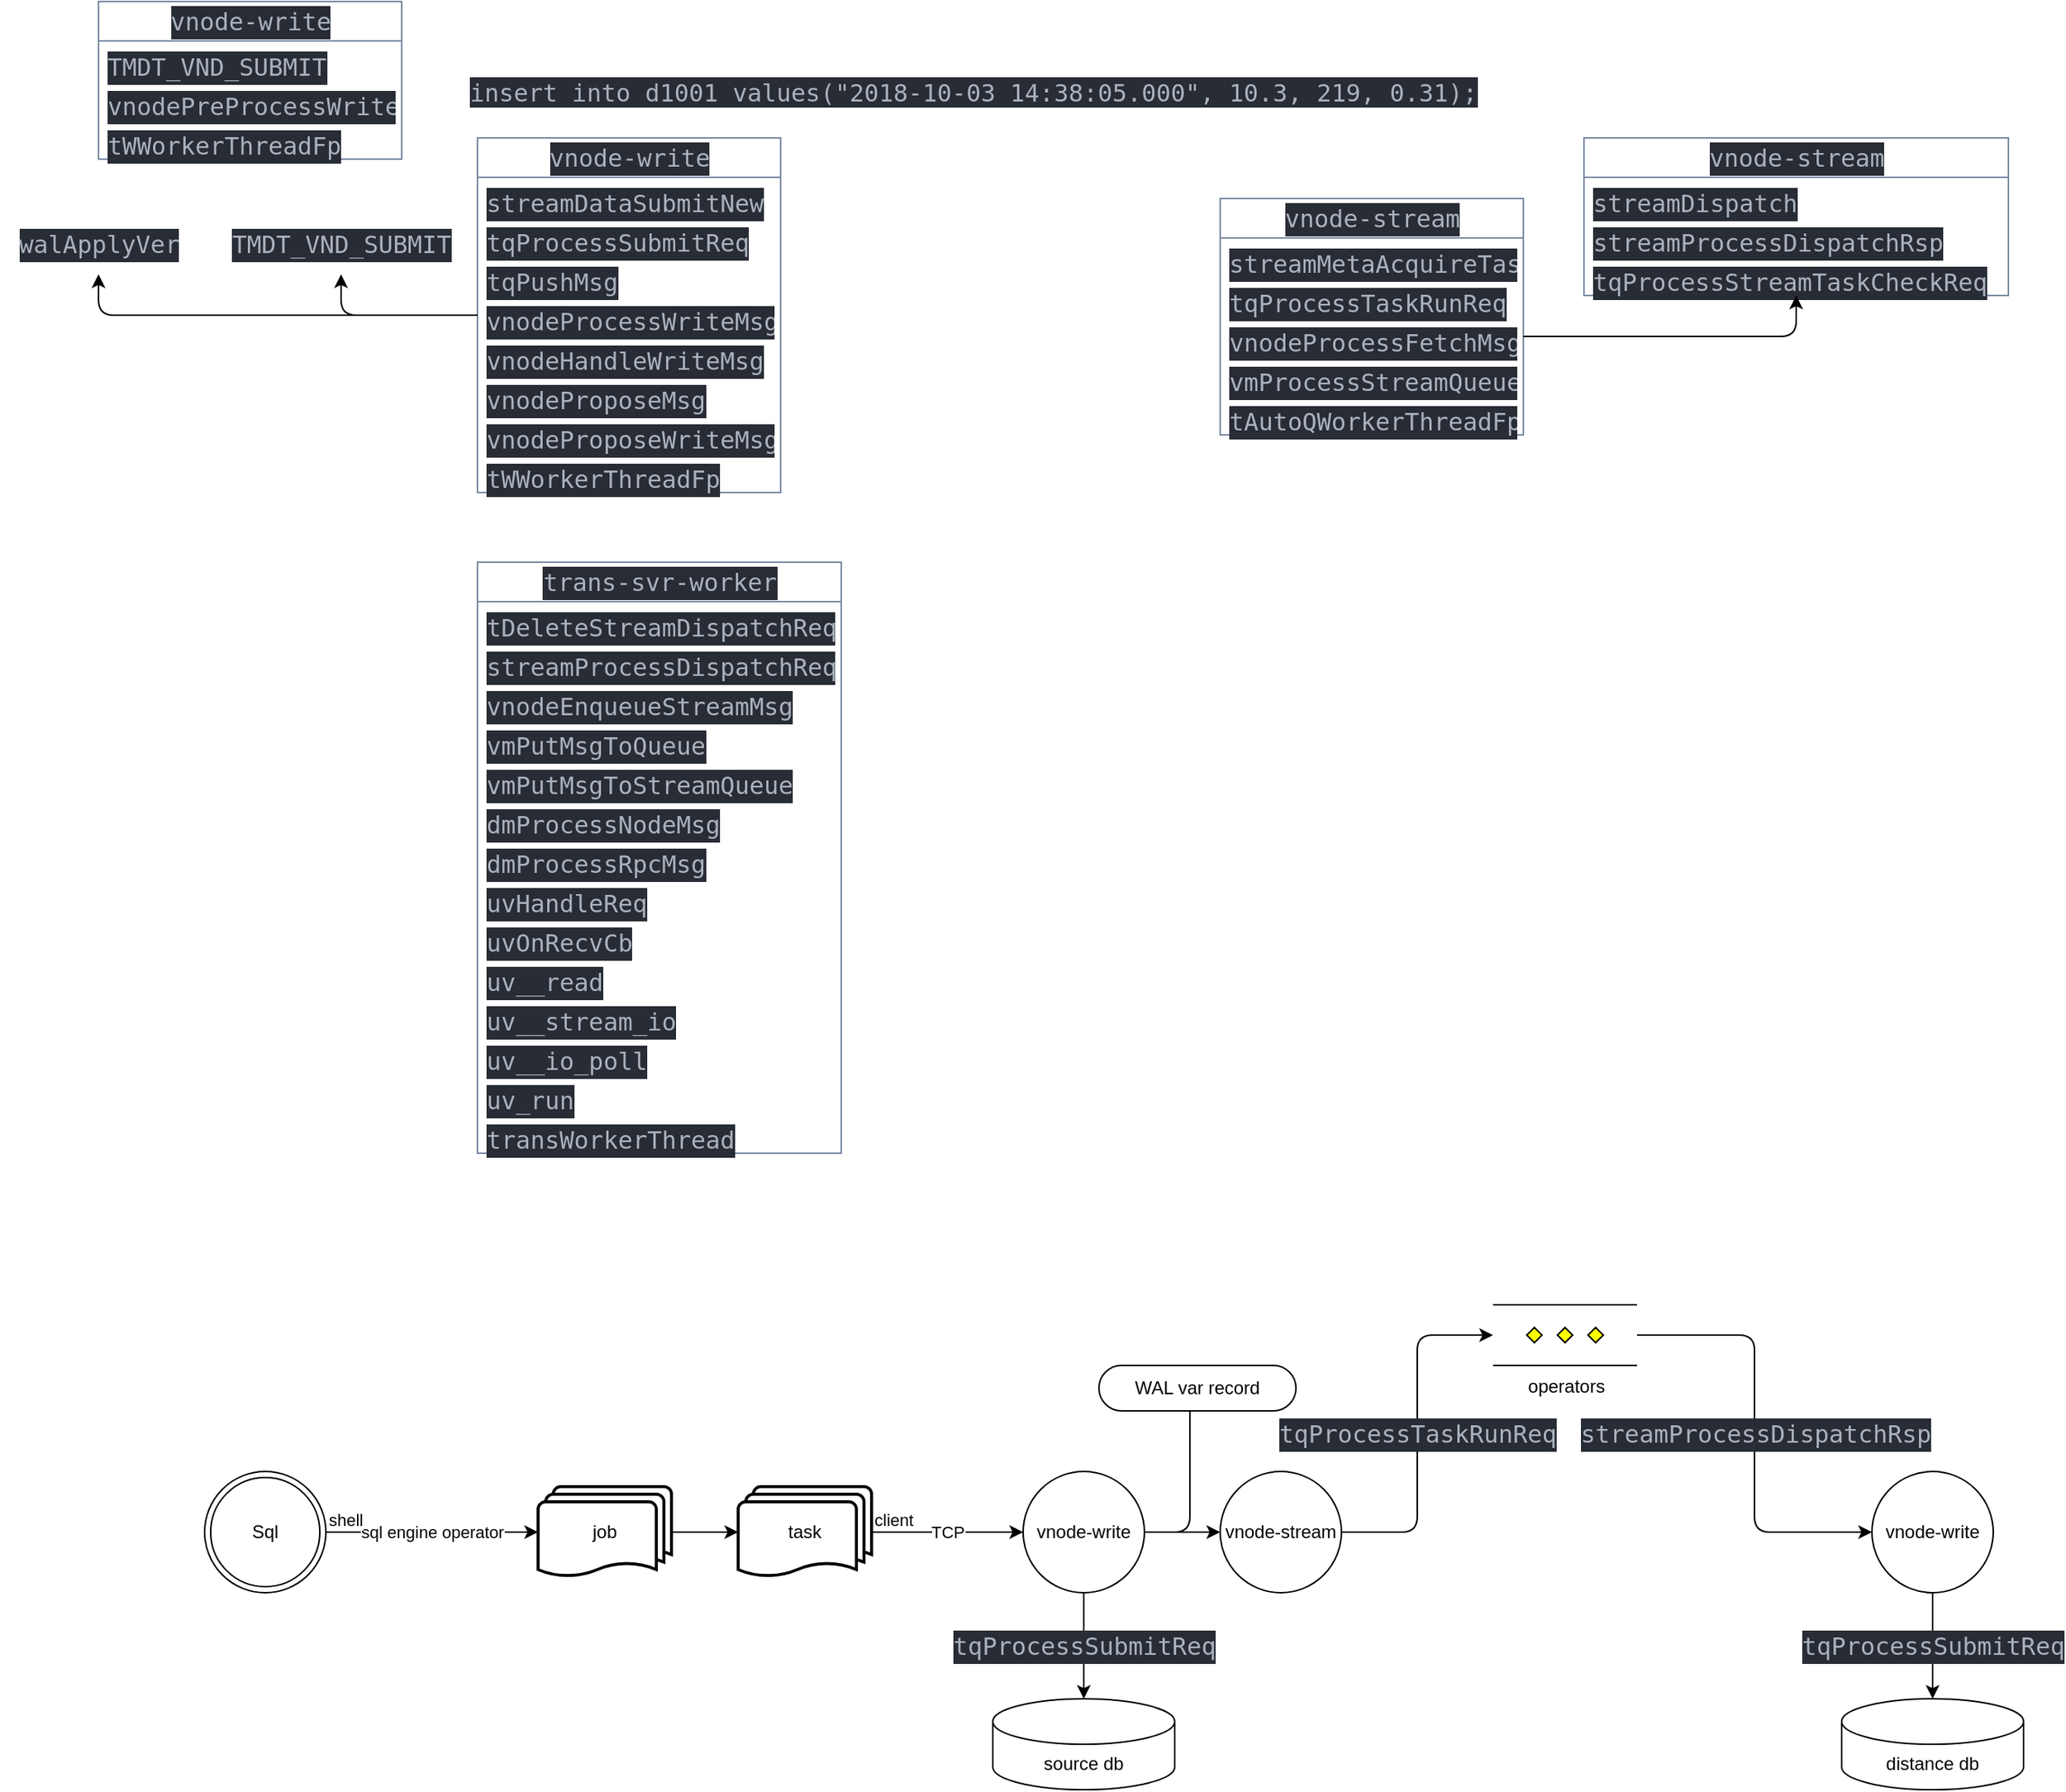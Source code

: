 <mxfile version="21.1.4" type="github">
  <diagram name="第 1 页" id="DJTOShyC5tKYYjU_OgCt">
    <mxGraphModel dx="2280" dy="1864" grid="1" gridSize="10" guides="1" tooltips="1" connect="1" arrows="1" fold="1" page="1" pageScale="1" pageWidth="850" pageHeight="1100" math="0" shadow="0">
      <root>
        <mxCell id="0" />
        <mxCell id="1" parent="0" />
        <mxCell id="g12HYFJQrSHE3dnyBBaz-1" value="&lt;div style=&quot;color: rgb(171, 178, 191); background-color: rgb(40, 44, 52); font-family: &amp;quot;Cascadia Code&amp;quot;, &amp;quot;Cascadia Code&amp;quot;, monospace, &amp;quot;Droid Sans Mono&amp;quot;, &amp;quot;monospace&amp;quot;, monospace; font-weight: normal; font-size: 16px; line-height: 22px;&quot;&gt;&lt;div&gt;insert into d1001 values(&quot;2018-10-03 14:38:05.000&quot;, 10.3, 219, 0.31);&lt;/div&gt;&lt;/div&gt;" style="text;html=1;strokeColor=none;fillColor=none;spacing=5;spacingTop=-20;whiteSpace=wrap;overflow=hidden;rounded=0;" parent="1" vertex="1">
          <mxGeometry x="30" y="50" width="735" height="10" as="geometry" />
        </mxCell>
        <mxCell id="g12HYFJQrSHE3dnyBBaz-2" value="&lt;div style=&quot;color: rgb(171, 178, 191); background-color: rgb(40, 44, 52); font-family: &amp;quot;Cascadia Code&amp;quot;, &amp;quot;Cascadia Code&amp;quot;, monospace, &amp;quot;Droid Sans Mono&amp;quot;, &amp;quot;monospace&amp;quot;, monospace; font-weight: normal; font-size: 16px; line-height: 22px;&quot;&gt;&lt;div&gt;vnode-write&lt;/div&gt;&lt;/div&gt;" style="swimlane;fontStyle=0;childLayout=stackLayout;horizontal=1;startSize=26;fillColor=none;horizontalStack=0;resizeParent=1;resizeParentMax=0;resizeLast=0;collapsible=1;marginBottom=0;html=1;movable=1;resizable=1;rotatable=1;deletable=1;editable=1;locked=0;connectable=1;labelBackgroundColor=none;strokeColor=#788AA3;fontColor=#46495D;" parent="1" vertex="1">
          <mxGeometry x="40" y="80" width="200" height="234" as="geometry">
            <mxRectangle x="50" y="70" width="60" height="30" as="alternateBounds" />
          </mxGeometry>
        </mxCell>
        <mxCell id="g12HYFJQrSHE3dnyBBaz-3" value="&lt;div style=&quot;color: rgb(171, 178, 191); background-color: rgb(40, 44, 52); font-family: &amp;quot;Cascadia Code&amp;quot;, &amp;quot;Cascadia Code&amp;quot;, monospace, &amp;quot;Droid Sans Mono&amp;quot;, &amp;quot;monospace&amp;quot;, monospace; font-weight: normal; font-size: 16px; line-height: 22px;&quot;&gt;&lt;div&gt;streamDataSubmitNew&lt;/div&gt;&lt;/div&gt;" style="text;strokeColor=none;fillColor=none;align=left;verticalAlign=top;spacingLeft=4;spacingRight=4;overflow=hidden;rotatable=0;points=[[0,0.5],[1,0.5]];portConstraint=eastwest;whiteSpace=wrap;html=1;labelBackgroundColor=none;fontColor=#46495D;" parent="g12HYFJQrSHE3dnyBBaz-2" vertex="1">
          <mxGeometry y="26" width="200" height="26" as="geometry" />
        </mxCell>
        <mxCell id="g12HYFJQrSHE3dnyBBaz-4" value="&lt;div style=&quot;color: rgb(171, 178, 191); background-color: rgb(40, 44, 52); font-family: &amp;quot;Cascadia Code&amp;quot;, &amp;quot;Cascadia Code&amp;quot;, monospace, &amp;quot;Droid Sans Mono&amp;quot;, &amp;quot;monospace&amp;quot;, monospace; font-weight: normal; font-size: 16px; line-height: 22px;&quot;&gt;&lt;div&gt;tqProcessSubmitReq&lt;/div&gt;&lt;/div&gt;" style="text;strokeColor=none;fillColor=none;align=left;verticalAlign=top;spacingLeft=4;spacingRight=4;overflow=hidden;rotatable=0;points=[[0,0.5],[1,0.5]];portConstraint=eastwest;whiteSpace=wrap;html=1;labelBackgroundColor=none;fontColor=#46495D;" parent="g12HYFJQrSHE3dnyBBaz-2" vertex="1">
          <mxGeometry y="52" width="200" height="26" as="geometry" />
        </mxCell>
        <mxCell id="g12HYFJQrSHE3dnyBBaz-5" value="&lt;div style=&quot;color: rgb(171, 178, 191); background-color: rgb(40, 44, 52); font-family: &amp;quot;Cascadia Code&amp;quot;, &amp;quot;Cascadia Code&amp;quot;, monospace, &amp;quot;Droid Sans Mono&amp;quot;, &amp;quot;monospace&amp;quot;, monospace; font-weight: normal; font-size: 16px; line-height: 22px;&quot;&gt;&lt;div&gt;tqPushMsg&lt;/div&gt;&lt;/div&gt;" style="text;strokeColor=none;fillColor=none;align=left;verticalAlign=top;spacingLeft=4;spacingRight=4;overflow=hidden;rotatable=0;points=[[0,0.5],[1,0.5]];portConstraint=eastwest;whiteSpace=wrap;html=1;labelBackgroundColor=none;fontColor=#46495D;" parent="g12HYFJQrSHE3dnyBBaz-2" vertex="1">
          <mxGeometry y="78" width="200" height="26" as="geometry" />
        </mxCell>
        <mxCell id="g12HYFJQrSHE3dnyBBaz-6" value="&lt;div style=&quot;color: rgb(171, 178, 191); background-color: rgb(40, 44, 52); font-family: &amp;quot;Cascadia Code&amp;quot;, &amp;quot;Cascadia Code&amp;quot;, monospace, &amp;quot;Droid Sans Mono&amp;quot;, &amp;quot;monospace&amp;quot;, monospace; font-weight: normal; font-size: 16px; line-height: 22px;&quot;&gt;&lt;div&gt;vnodeProcessWriteMsg&lt;/div&gt;&lt;/div&gt;" style="text;strokeColor=none;fillColor=none;align=left;verticalAlign=top;spacingLeft=4;spacingRight=4;overflow=hidden;rotatable=0;points=[[0,0.5],[1,0.5]];portConstraint=eastwest;whiteSpace=wrap;html=1;labelBackgroundColor=none;fontColor=#46495D;" parent="g12HYFJQrSHE3dnyBBaz-2" vertex="1">
          <mxGeometry y="104" width="200" height="26" as="geometry" />
        </mxCell>
        <mxCell id="g12HYFJQrSHE3dnyBBaz-7" value="&lt;div style=&quot;color: rgb(171, 178, 191); background-color: rgb(40, 44, 52); font-family: &amp;quot;Cascadia Code&amp;quot;, &amp;quot;Cascadia Code&amp;quot;, monospace, &amp;quot;Droid Sans Mono&amp;quot;, &amp;quot;monospace&amp;quot;, monospace; font-weight: normal; font-size: 16px; line-height: 22px;&quot;&gt;&lt;div&gt;vnodeHandleWriteMsg&lt;/div&gt;&lt;/div&gt;" style="text;strokeColor=none;fillColor=none;align=left;verticalAlign=top;spacingLeft=4;spacingRight=4;overflow=hidden;rotatable=0;points=[[0,0.5],[1,0.5]];portConstraint=eastwest;whiteSpace=wrap;html=1;labelBackgroundColor=none;fontColor=#46495D;" parent="g12HYFJQrSHE3dnyBBaz-2" vertex="1">
          <mxGeometry y="130" width="200" height="26" as="geometry" />
        </mxCell>
        <mxCell id="g12HYFJQrSHE3dnyBBaz-8" value="&lt;div style=&quot;color: rgb(171, 178, 191); background-color: rgb(40, 44, 52); font-family: &amp;quot;Cascadia Code&amp;quot;, &amp;quot;Cascadia Code&amp;quot;, monospace, &amp;quot;Droid Sans Mono&amp;quot;, &amp;quot;monospace&amp;quot;, monospace; font-weight: normal; font-size: 16px; line-height: 22px;&quot;&gt;&lt;div&gt;vnodeProposeMsg&lt;/div&gt;&lt;/div&gt;" style="text;strokeColor=none;fillColor=none;align=left;verticalAlign=top;spacingLeft=4;spacingRight=4;overflow=hidden;rotatable=0;points=[[0,0.5],[1,0.5]];portConstraint=eastwest;whiteSpace=wrap;html=1;labelBackgroundColor=none;fontColor=#46495D;" parent="g12HYFJQrSHE3dnyBBaz-2" vertex="1">
          <mxGeometry y="156" width="200" height="26" as="geometry" />
        </mxCell>
        <mxCell id="g12HYFJQrSHE3dnyBBaz-9" value="&lt;div style=&quot;color: rgb(171, 178, 191); background-color: rgb(40, 44, 52); font-family: &amp;quot;Cascadia Code&amp;quot;, &amp;quot;Cascadia Code&amp;quot;, monospace, &amp;quot;Droid Sans Mono&amp;quot;, &amp;quot;monospace&amp;quot;, monospace; font-weight: normal; font-size: 16px; line-height: 22px;&quot;&gt;&lt;div&gt;vnodeProposeWriteMsg&lt;/div&gt;&lt;/div&gt;" style="text;strokeColor=none;fillColor=none;align=left;verticalAlign=top;spacingLeft=4;spacingRight=4;overflow=hidden;rotatable=0;points=[[0,0.5],[1,0.5]];portConstraint=eastwest;whiteSpace=wrap;html=1;labelBackgroundColor=none;fontColor=#46495D;" parent="g12HYFJQrSHE3dnyBBaz-2" vertex="1">
          <mxGeometry y="182" width="200" height="26" as="geometry" />
        </mxCell>
        <mxCell id="g12HYFJQrSHE3dnyBBaz-10" value="&lt;div style=&quot;color: rgb(171, 178, 191); background-color: rgb(40, 44, 52); font-family: &amp;quot;Cascadia Code&amp;quot;, &amp;quot;Cascadia Code&amp;quot;, monospace, &amp;quot;Droid Sans Mono&amp;quot;, &amp;quot;monospace&amp;quot;, monospace; font-weight: normal; font-size: 16px; line-height: 22px;&quot;&gt;&lt;div&gt;tWWorkerThreadFp&lt;/div&gt;&lt;/div&gt;" style="text;strokeColor=none;fillColor=none;align=left;verticalAlign=top;spacingLeft=4;spacingRight=4;overflow=hidden;rotatable=0;points=[[0,0.5],[1,0.5]];portConstraint=eastwest;whiteSpace=wrap;html=1;labelBackgroundColor=none;fontColor=#46495D;" parent="g12HYFJQrSHE3dnyBBaz-2" vertex="1">
          <mxGeometry y="208" width="200" height="26" as="geometry" />
        </mxCell>
        <mxCell id="g12HYFJQrSHE3dnyBBaz-11" value="&lt;div style=&quot;color: rgb(171, 178, 191); background-color: rgb(40, 44, 52); font-family: &amp;quot;Cascadia Code&amp;quot;, &amp;quot;Cascadia Code&amp;quot;, monospace, &amp;quot;Droid Sans Mono&amp;quot;, &amp;quot;monospace&amp;quot;, monospace; font-weight: normal; font-size: 16px; line-height: 22px;&quot;&gt;&lt;div&gt;vnode-stream&lt;/div&gt;&lt;/div&gt;" style="swimlane;fontStyle=0;childLayout=stackLayout;horizontal=1;startSize=26;fillColor=none;horizontalStack=0;resizeParent=1;resizeParentMax=0;resizeLast=0;collapsible=1;marginBottom=0;html=1;movable=1;resizable=1;rotatable=1;deletable=1;editable=1;locked=0;connectable=1;labelBackgroundColor=none;strokeColor=#788AA3;fontColor=#46495D;" parent="1" vertex="1">
          <mxGeometry x="530" y="120" width="200" height="156" as="geometry">
            <mxRectangle x="50" y="70" width="60" height="30" as="alternateBounds" />
          </mxGeometry>
        </mxCell>
        <mxCell id="g12HYFJQrSHE3dnyBBaz-12" value="&lt;div style=&quot;color: rgb(171, 178, 191); background-color: rgb(40, 44, 52); font-family: &amp;quot;Cascadia Code&amp;quot;, &amp;quot;Cascadia Code&amp;quot;, monospace, &amp;quot;Droid Sans Mono&amp;quot;, &amp;quot;monospace&amp;quot;, monospace; font-weight: normal; font-size: 16px; line-height: 22px;&quot;&gt;&lt;div&gt;streamMetaAcquireTask&lt;/div&gt;&lt;/div&gt;" style="text;strokeColor=none;fillColor=none;align=left;verticalAlign=top;spacingLeft=4;spacingRight=4;overflow=hidden;rotatable=0;points=[[0,0.5],[1,0.5]];portConstraint=eastwest;whiteSpace=wrap;html=1;labelBackgroundColor=none;fontColor=#46495D;" parent="g12HYFJQrSHE3dnyBBaz-11" vertex="1">
          <mxGeometry y="26" width="200" height="26" as="geometry" />
        </mxCell>
        <mxCell id="g12HYFJQrSHE3dnyBBaz-13" value="&lt;div style=&quot;color: rgb(171, 178, 191); background-color: rgb(40, 44, 52); font-family: &amp;quot;Cascadia Code&amp;quot;, &amp;quot;Cascadia Code&amp;quot;, monospace, &amp;quot;Droid Sans Mono&amp;quot;, &amp;quot;monospace&amp;quot;, monospace; font-weight: normal; font-size: 16px; line-height: 22px;&quot;&gt;&lt;div&gt;tqProcessTaskRunReq&lt;/div&gt;&lt;/div&gt;" style="text;strokeColor=none;fillColor=none;align=left;verticalAlign=top;spacingLeft=4;spacingRight=4;overflow=hidden;rotatable=0;points=[[0,0.5],[1,0.5]];portConstraint=eastwest;whiteSpace=wrap;html=1;labelBackgroundColor=none;fontColor=#46495D;" parent="g12HYFJQrSHE3dnyBBaz-11" vertex="1">
          <mxGeometry y="52" width="200" height="26" as="geometry" />
        </mxCell>
        <mxCell id="g12HYFJQrSHE3dnyBBaz-14" value="&lt;div style=&quot;color: rgb(171, 178, 191); background-color: rgb(40, 44, 52); font-family: &amp;quot;Cascadia Code&amp;quot;, &amp;quot;Cascadia Code&amp;quot;, monospace, &amp;quot;Droid Sans Mono&amp;quot;, &amp;quot;monospace&amp;quot;, monospace; font-weight: normal; font-size: 16px; line-height: 22px;&quot;&gt;&lt;div&gt;vnodeProcessFetchMsg&lt;/div&gt;&lt;/div&gt;" style="text;strokeColor=none;fillColor=none;align=left;verticalAlign=top;spacingLeft=4;spacingRight=4;overflow=hidden;rotatable=0;points=[[0,0.5],[1,0.5]];portConstraint=eastwest;whiteSpace=wrap;html=1;labelBackgroundColor=none;fontColor=#46495D;" parent="g12HYFJQrSHE3dnyBBaz-11" vertex="1">
          <mxGeometry y="78" width="200" height="26" as="geometry" />
        </mxCell>
        <mxCell id="g12HYFJQrSHE3dnyBBaz-15" value="&lt;div style=&quot;color: rgb(171, 178, 191); background-color: rgb(40, 44, 52); font-family: &amp;quot;Cascadia Code&amp;quot;, &amp;quot;Cascadia Code&amp;quot;, monospace, &amp;quot;Droid Sans Mono&amp;quot;, &amp;quot;monospace&amp;quot;, monospace; font-weight: normal; font-size: 16px; line-height: 22px;&quot;&gt;&lt;div&gt;vmProcessStreamQueue&lt;/div&gt;&lt;/div&gt;" style="text;strokeColor=none;fillColor=none;align=left;verticalAlign=top;spacingLeft=4;spacingRight=4;overflow=hidden;rotatable=0;points=[[0,0.5],[1,0.5]];portConstraint=eastwest;whiteSpace=wrap;html=1;labelBackgroundColor=none;fontColor=#46495D;" parent="g12HYFJQrSHE3dnyBBaz-11" vertex="1">
          <mxGeometry y="104" width="200" height="26" as="geometry" />
        </mxCell>
        <mxCell id="g12HYFJQrSHE3dnyBBaz-16" value="&lt;div style=&quot;color: rgb(171, 178, 191); background-color: rgb(40, 44, 52); font-family: &amp;quot;Cascadia Code&amp;quot;, &amp;quot;Cascadia Code&amp;quot;, monospace, &amp;quot;Droid Sans Mono&amp;quot;, &amp;quot;monospace&amp;quot;, monospace; font-weight: normal; font-size: 16px; line-height: 22px;&quot;&gt;&lt;div&gt;tAutoQWorkerThreadFp&lt;/div&gt;&lt;/div&gt;" style="text;strokeColor=none;fillColor=none;align=left;verticalAlign=top;spacingLeft=4;spacingRight=4;overflow=hidden;rotatable=0;points=[[0,0.5],[1,0.5]];portConstraint=eastwest;whiteSpace=wrap;html=1;labelBackgroundColor=none;fontColor=#46495D;" parent="g12HYFJQrSHE3dnyBBaz-11" vertex="1">
          <mxGeometry y="130" width="200" height="26" as="geometry" />
        </mxCell>
        <mxCell id="g12HYFJQrSHE3dnyBBaz-20" value="&lt;div style=&quot;color: rgb(171, 178, 191); background-color: rgb(40, 44, 52); font-family: &amp;quot;Cascadia Code&amp;quot;, &amp;quot;Cascadia Code&amp;quot;, monospace, &amp;quot;Droid Sans Mono&amp;quot;, &amp;quot;monospace&amp;quot;, monospace; font-weight: normal; font-size: 16px; line-height: 22px;&quot;&gt;&lt;div&gt;vnode-stream&lt;/div&gt;&lt;/div&gt;" style="swimlane;fontStyle=0;childLayout=stackLayout;horizontal=1;startSize=26;fillColor=none;horizontalStack=0;resizeParent=1;resizeParentMax=0;resizeLast=0;collapsible=1;marginBottom=0;html=1;movable=1;resizable=1;rotatable=1;deletable=1;editable=1;locked=0;connectable=1;labelBackgroundColor=none;strokeColor=#788AA3;fontColor=#46495D;" parent="1" vertex="1">
          <mxGeometry x="770" y="80" width="280" height="104" as="geometry">
            <mxRectangle x="50" y="70" width="60" height="30" as="alternateBounds" />
          </mxGeometry>
        </mxCell>
        <mxCell id="g12HYFJQrSHE3dnyBBaz-23" value="&lt;div style=&quot;color: rgb(171, 178, 191); background-color: rgb(40, 44, 52); font-family: &amp;quot;Cascadia Code&amp;quot;, &amp;quot;Cascadia Code&amp;quot;, monospace, &amp;quot;Droid Sans Mono&amp;quot;, &amp;quot;monospace&amp;quot;, monospace; font-weight: normal; font-size: 16px; line-height: 22px;&quot;&gt;&lt;div&gt;streamDispatch&lt;/div&gt;&lt;/div&gt;" style="text;strokeColor=none;fillColor=none;align=left;verticalAlign=top;spacingLeft=4;spacingRight=4;overflow=hidden;rotatable=0;points=[[0,0.5],[1,0.5]];portConstraint=eastwest;whiteSpace=wrap;html=1;labelBackgroundColor=none;fontColor=#46495D;" parent="g12HYFJQrSHE3dnyBBaz-20" vertex="1">
          <mxGeometry y="26" width="280" height="26" as="geometry" />
        </mxCell>
        <mxCell id="g12HYFJQrSHE3dnyBBaz-24" value="&lt;div style=&quot;color: rgb(171, 178, 191); background-color: rgb(40, 44, 52); font-family: &amp;quot;Cascadia Code&amp;quot;, &amp;quot;Cascadia Code&amp;quot;, monospace, &amp;quot;Droid Sans Mono&amp;quot;, &amp;quot;monospace&amp;quot;, monospace; font-weight: normal; font-size: 16px; line-height: 22px;&quot;&gt;&lt;div&gt;streamProcessDispatchRsp&lt;/div&gt;&lt;/div&gt;" style="text;strokeColor=none;fillColor=none;align=left;verticalAlign=top;spacingLeft=4;spacingRight=4;overflow=hidden;rotatable=0;points=[[0,0.5],[1,0.5]];portConstraint=eastwest;whiteSpace=wrap;html=1;labelBackgroundColor=none;fontColor=#46495D;" parent="g12HYFJQrSHE3dnyBBaz-20" vertex="1">
          <mxGeometry y="52" width="280" height="26" as="geometry" />
        </mxCell>
        <mxCell id="g12HYFJQrSHE3dnyBBaz-25" value="&lt;div style=&quot;color: rgb(171, 178, 191); background-color: rgb(40, 44, 52); font-family: &amp;quot;Cascadia Code&amp;quot;, &amp;quot;Cascadia Code&amp;quot;, monospace, &amp;quot;Droid Sans Mono&amp;quot;, &amp;quot;monospace&amp;quot;, monospace; font-weight: normal; font-size: 16px; line-height: 22px;&quot;&gt;&lt;div&gt;tqProcessStreamTaskCheckReq&lt;/div&gt;&lt;/div&gt;" style="text;strokeColor=none;fillColor=none;align=left;verticalAlign=top;spacingLeft=4;spacingRight=4;overflow=hidden;rotatable=0;points=[[0,0.5],[1,0.5]];portConstraint=eastwest;whiteSpace=wrap;html=1;labelBackgroundColor=none;fontColor=#46495D;" parent="g12HYFJQrSHE3dnyBBaz-20" vertex="1">
          <mxGeometry y="78" width="280" height="26" as="geometry" />
        </mxCell>
        <mxCell id="g12HYFJQrSHE3dnyBBaz-26" style="edgeStyle=orthogonalEdgeStyle;rounded=1;orthogonalLoop=1;jettySize=auto;html=1;exitX=1;exitY=0.5;exitDx=0;exitDy=0;entryX=0.5;entryY=1;entryDx=0;entryDy=0;" parent="1" source="g12HYFJQrSHE3dnyBBaz-14" target="g12HYFJQrSHE3dnyBBaz-20" edge="1">
          <mxGeometry relative="1" as="geometry" />
        </mxCell>
        <mxCell id="uzKbJKRy6J-wMUEMfy9M-10" value="&lt;div style=&quot;color: rgb(171, 178, 191); background-color: rgb(40, 44, 52); font-family: &amp;quot;Cascadia Code&amp;quot;, &amp;quot;Cascadia Code&amp;quot;, monospace, &amp;quot;Droid Sans Mono&amp;quot;, &amp;quot;monospace&amp;quot;, monospace; font-weight: normal; font-size: 16px; line-height: 22px;&quot;&gt;&lt;div&gt;vnode-write&lt;/div&gt;&lt;/div&gt;" style="swimlane;fontStyle=0;childLayout=stackLayout;horizontal=1;startSize=26;fillColor=none;horizontalStack=0;resizeParent=1;resizeParentMax=0;resizeLast=0;collapsible=1;marginBottom=0;html=1;movable=1;resizable=1;rotatable=1;deletable=1;editable=1;locked=0;connectable=1;labelBackgroundColor=none;strokeColor=#788AA3;fontColor=#46495D;" vertex="1" parent="1">
          <mxGeometry x="-210" y="-10" width="200" height="104" as="geometry">
            <mxRectangle x="50" y="70" width="60" height="30" as="alternateBounds" />
          </mxGeometry>
        </mxCell>
        <mxCell id="uzKbJKRy6J-wMUEMfy9M-16" value="&lt;div style=&quot;color: rgb(171, 178, 191); background-color: rgb(40, 44, 52); font-family: &amp;quot;Cascadia Code&amp;quot;, &amp;quot;Cascadia Code&amp;quot;, monospace, &amp;quot;Droid Sans Mono&amp;quot;, &amp;quot;monospace&amp;quot;, monospace; font-weight: normal; font-size: 16px; line-height: 22px;&quot;&gt;&lt;div&gt;TMDT_VND_SUBMIT&lt;/div&gt;&lt;/div&gt;" style="text;strokeColor=none;fillColor=none;align=left;verticalAlign=top;spacingLeft=4;spacingRight=4;overflow=hidden;rotatable=0;points=[[0,0.5],[1,0.5]];portConstraint=eastwest;whiteSpace=wrap;html=1;labelBackgroundColor=none;fontColor=#46495D;" vertex="1" parent="uzKbJKRy6J-wMUEMfy9M-10">
          <mxGeometry y="26" width="200" height="26" as="geometry" />
        </mxCell>
        <mxCell id="uzKbJKRy6J-wMUEMfy9M-17" value="&lt;div style=&quot;color: rgb(171, 178, 191); background-color: rgb(40, 44, 52); font-family: &amp;quot;Cascadia Code&amp;quot;, &amp;quot;Cascadia Code&amp;quot;, monospace, &amp;quot;Droid Sans Mono&amp;quot;, &amp;quot;monospace&amp;quot;, monospace; font-weight: normal; font-size: 16px; line-height: 22px;&quot;&gt;&lt;div&gt;vnodePreProcessWriteMsg&lt;/div&gt;&lt;/div&gt;" style="text;strokeColor=none;fillColor=none;align=left;verticalAlign=top;spacingLeft=4;spacingRight=4;overflow=hidden;rotatable=0;points=[[0,0.5],[1,0.5]];portConstraint=eastwest;whiteSpace=wrap;html=1;labelBackgroundColor=none;fontColor=#46495D;" vertex="1" parent="uzKbJKRy6J-wMUEMfy9M-10">
          <mxGeometry y="52" width="200" height="26" as="geometry" />
        </mxCell>
        <mxCell id="uzKbJKRy6J-wMUEMfy9M-18" value="&lt;div style=&quot;color: rgb(171, 178, 191); background-color: rgb(40, 44, 52); font-family: &amp;quot;Cascadia Code&amp;quot;, &amp;quot;Cascadia Code&amp;quot;, monospace, &amp;quot;Droid Sans Mono&amp;quot;, &amp;quot;monospace&amp;quot;, monospace; font-weight: normal; font-size: 16px; line-height: 22px;&quot;&gt;&lt;div&gt;tWWorkerThreadFp&lt;/div&gt;&lt;/div&gt;" style="text;strokeColor=none;fillColor=none;align=left;verticalAlign=top;spacingLeft=4;spacingRight=4;overflow=hidden;rotatable=0;points=[[0,0.5],[1,0.5]];portConstraint=eastwest;whiteSpace=wrap;html=1;labelBackgroundColor=none;fontColor=#46495D;" vertex="1" parent="uzKbJKRy6J-wMUEMfy9M-10">
          <mxGeometry y="78" width="200" height="26" as="geometry" />
        </mxCell>
        <mxCell id="uzKbJKRy6J-wMUEMfy9M-20" value="&lt;div style=&quot;color: rgb(171, 178, 191); background-color: rgb(40, 44, 52); font-family: &amp;quot;Cascadia Code&amp;quot;, &amp;quot;Cascadia Code&amp;quot;, monospace, &amp;quot;Droid Sans Mono&amp;quot;, &amp;quot;monospace&amp;quot;, monospace; font-weight: normal; font-size: 16px; line-height: 22px;&quot;&gt;&lt;div&gt;TMDT_VND_SUBMIT&lt;/div&gt;&lt;/div&gt;" style="text;html=1;align=center;verticalAlign=middle;resizable=0;points=[];autosize=1;strokeColor=none;fillColor=none;" vertex="1" parent="1">
          <mxGeometry x="-130" y="130" width="160" height="40" as="geometry" />
        </mxCell>
        <mxCell id="uzKbJKRy6J-wMUEMfy9M-21" style="edgeStyle=orthogonalEdgeStyle;rounded=1;orthogonalLoop=1;jettySize=auto;html=1;exitX=0;exitY=0.5;exitDx=0;exitDy=0;" edge="1" parent="1" source="g12HYFJQrSHE3dnyBBaz-6" target="uzKbJKRy6J-wMUEMfy9M-20">
          <mxGeometry relative="1" as="geometry" />
        </mxCell>
        <mxCell id="uzKbJKRy6J-wMUEMfy9M-23" value="&lt;div style=&quot;color: rgb(171, 178, 191); background-color: rgb(40, 44, 52); font-family: &amp;quot;Cascadia Code&amp;quot;, &amp;quot;Cascadia Code&amp;quot;, monospace, &amp;quot;Droid Sans Mono&amp;quot;, &amp;quot;monospace&amp;quot;, monospace; font-weight: normal; font-size: 16px; line-height: 22px;&quot;&gt;&lt;div&gt;walApplyVer&lt;/div&gt;&lt;/div&gt;" style="text;html=1;align=center;verticalAlign=middle;resizable=0;points=[];autosize=1;strokeColor=none;fillColor=none;" vertex="1" parent="1">
          <mxGeometry x="-275" y="130" width="130" height="40" as="geometry" />
        </mxCell>
        <mxCell id="uzKbJKRy6J-wMUEMfy9M-24" style="edgeStyle=orthogonalEdgeStyle;rounded=1;orthogonalLoop=1;jettySize=auto;html=1;exitX=0;exitY=0.5;exitDx=0;exitDy=0;" edge="1" parent="1" source="g12HYFJQrSHE3dnyBBaz-6" target="uzKbJKRy6J-wMUEMfy9M-23">
          <mxGeometry relative="1" as="geometry" />
        </mxCell>
        <mxCell id="uzKbJKRy6J-wMUEMfy9M-31" value="&lt;div style=&quot;color: rgb(171, 178, 191); background-color: rgb(40, 44, 52); font-family: &amp;quot;Cascadia Code&amp;quot;, &amp;quot;Cascadia Code&amp;quot;, monospace, &amp;quot;Droid Sans Mono&amp;quot;, &amp;quot;monospace&amp;quot;, monospace; font-weight: normal; font-size: 16px; line-height: 22px;&quot;&gt;&lt;div&gt;trans-svr-worker&lt;/div&gt;&lt;/div&gt;" style="swimlane;fontStyle=0;childLayout=stackLayout;horizontal=1;startSize=26;fillColor=none;horizontalStack=0;resizeParent=1;resizeParentMax=0;resizeLast=0;collapsible=1;marginBottom=0;html=1;movable=1;resizable=1;rotatable=1;deletable=1;editable=1;locked=0;connectable=1;labelBackgroundColor=none;strokeColor=#788AA3;fontColor=#46495D;" vertex="1" parent="1">
          <mxGeometry x="40" y="360" width="240" height="390" as="geometry">
            <mxRectangle x="50" y="70" width="60" height="30" as="alternateBounds" />
          </mxGeometry>
        </mxCell>
        <mxCell id="uzKbJKRy6J-wMUEMfy9M-32" value="&lt;div style=&quot;color: rgb(171, 178, 191); background-color: rgb(40, 44, 52); font-family: &amp;quot;Cascadia Code&amp;quot;, &amp;quot;Cascadia Code&amp;quot;, monospace, &amp;quot;Droid Sans Mono&amp;quot;, &amp;quot;monospace&amp;quot;, monospace; font-weight: normal; font-size: 16px; line-height: 22px;&quot;&gt;&lt;div&gt;tDeleteStreamDispatchReq&lt;/div&gt;&lt;/div&gt;" style="text;strokeColor=none;fillColor=none;align=left;verticalAlign=top;spacingLeft=4;spacingRight=4;overflow=hidden;rotatable=0;points=[[0,0.5],[1,0.5]];portConstraint=eastwest;whiteSpace=wrap;html=1;labelBackgroundColor=none;fontColor=#46495D;" vertex="1" parent="uzKbJKRy6J-wMUEMfy9M-31">
          <mxGeometry y="26" width="240" height="26" as="geometry" />
        </mxCell>
        <mxCell id="uzKbJKRy6J-wMUEMfy9M-45" value="&lt;div style=&quot;color: rgb(171, 178, 191); background-color: rgb(40, 44, 52); font-family: &amp;quot;Cascadia Code&amp;quot;, &amp;quot;Cascadia Code&amp;quot;, monospace, &amp;quot;Droid Sans Mono&amp;quot;, &amp;quot;monospace&amp;quot;, monospace; font-weight: normal; font-size: 16px; line-height: 22px;&quot;&gt;&lt;div&gt;streamProcessDispatchReq&lt;/div&gt;&lt;/div&gt;" style="text;strokeColor=none;fillColor=none;align=left;verticalAlign=top;spacingLeft=4;spacingRight=4;overflow=hidden;rotatable=0;points=[[0,0.5],[1,0.5]];portConstraint=eastwest;whiteSpace=wrap;html=1;labelBackgroundColor=none;fontColor=#46495D;" vertex="1" parent="uzKbJKRy6J-wMUEMfy9M-31">
          <mxGeometry y="52" width="240" height="26" as="geometry" />
        </mxCell>
        <mxCell id="uzKbJKRy6J-wMUEMfy9M-44" value="&lt;div style=&quot;color: rgb(171, 178, 191); background-color: rgb(40, 44, 52); font-family: &amp;quot;Cascadia Code&amp;quot;, &amp;quot;Cascadia Code&amp;quot;, monospace, &amp;quot;Droid Sans Mono&amp;quot;, &amp;quot;monospace&amp;quot;, monospace; font-weight: normal; font-size: 16px; line-height: 22px;&quot;&gt;&lt;div&gt;vnodeEnqueueStreamMsg&lt;/div&gt;&lt;/div&gt;" style="text;strokeColor=none;fillColor=none;align=left;verticalAlign=top;spacingLeft=4;spacingRight=4;overflow=hidden;rotatable=0;points=[[0,0.5],[1,0.5]];portConstraint=eastwest;whiteSpace=wrap;html=1;labelBackgroundColor=none;fontColor=#46495D;" vertex="1" parent="uzKbJKRy6J-wMUEMfy9M-31">
          <mxGeometry y="78" width="240" height="26" as="geometry" />
        </mxCell>
        <mxCell id="uzKbJKRy6J-wMUEMfy9M-43" value="&lt;div style=&quot;color: rgb(171, 178, 191); background-color: rgb(40, 44, 52); font-family: &amp;quot;Cascadia Code&amp;quot;, &amp;quot;Cascadia Code&amp;quot;, monospace, &amp;quot;Droid Sans Mono&amp;quot;, &amp;quot;monospace&amp;quot;, monospace; font-weight: normal; font-size: 16px; line-height: 22px;&quot;&gt;&lt;div&gt;vmPutMsgToQueue&lt;/div&gt;&lt;/div&gt;" style="text;strokeColor=none;fillColor=none;align=left;verticalAlign=top;spacingLeft=4;spacingRight=4;overflow=hidden;rotatable=0;points=[[0,0.5],[1,0.5]];portConstraint=eastwest;whiteSpace=wrap;html=1;labelBackgroundColor=none;fontColor=#46495D;" vertex="1" parent="uzKbJKRy6J-wMUEMfy9M-31">
          <mxGeometry y="104" width="240" height="26" as="geometry" />
        </mxCell>
        <mxCell id="uzKbJKRy6J-wMUEMfy9M-42" value="&lt;div style=&quot;color: rgb(171, 178, 191); background-color: rgb(40, 44, 52); font-family: &amp;quot;Cascadia Code&amp;quot;, &amp;quot;Cascadia Code&amp;quot;, monospace, &amp;quot;Droid Sans Mono&amp;quot;, &amp;quot;monospace&amp;quot;, monospace; font-weight: normal; font-size: 16px; line-height: 22px;&quot;&gt;&lt;div&gt;vmPutMsgToStreamQueue&lt;/div&gt;&lt;/div&gt;" style="text;strokeColor=none;fillColor=none;align=left;verticalAlign=top;spacingLeft=4;spacingRight=4;overflow=hidden;rotatable=0;points=[[0,0.5],[1,0.5]];portConstraint=eastwest;whiteSpace=wrap;html=1;labelBackgroundColor=none;fontColor=#46495D;" vertex="1" parent="uzKbJKRy6J-wMUEMfy9M-31">
          <mxGeometry y="130" width="240" height="26" as="geometry" />
        </mxCell>
        <mxCell id="uzKbJKRy6J-wMUEMfy9M-41" value="&lt;div style=&quot;color: rgb(171, 178, 191); background-color: rgb(40, 44, 52); font-family: &amp;quot;Cascadia Code&amp;quot;, &amp;quot;Cascadia Code&amp;quot;, monospace, &amp;quot;Droid Sans Mono&amp;quot;, &amp;quot;monospace&amp;quot;, monospace; font-weight: normal; font-size: 16px; line-height: 22px;&quot;&gt;&lt;div&gt;dmProcessNodeMsg&lt;/div&gt;&lt;/div&gt;" style="text;strokeColor=none;fillColor=none;align=left;verticalAlign=top;spacingLeft=4;spacingRight=4;overflow=hidden;rotatable=0;points=[[0,0.5],[1,0.5]];portConstraint=eastwest;whiteSpace=wrap;html=1;labelBackgroundColor=none;fontColor=#46495D;" vertex="1" parent="uzKbJKRy6J-wMUEMfy9M-31">
          <mxGeometry y="156" width="240" height="26" as="geometry" />
        </mxCell>
        <mxCell id="uzKbJKRy6J-wMUEMfy9M-40" value="&lt;div style=&quot;color: rgb(171, 178, 191); background-color: rgb(40, 44, 52); font-family: &amp;quot;Cascadia Code&amp;quot;, &amp;quot;Cascadia Code&amp;quot;, monospace, &amp;quot;Droid Sans Mono&amp;quot;, &amp;quot;monospace&amp;quot;, monospace; font-weight: normal; font-size: 16px; line-height: 22px;&quot;&gt;&lt;div&gt;dmProcessRpcMsg&lt;/div&gt;&lt;/div&gt;" style="text;strokeColor=none;fillColor=none;align=left;verticalAlign=top;spacingLeft=4;spacingRight=4;overflow=hidden;rotatable=0;points=[[0,0.5],[1,0.5]];portConstraint=eastwest;whiteSpace=wrap;html=1;labelBackgroundColor=none;fontColor=#46495D;" vertex="1" parent="uzKbJKRy6J-wMUEMfy9M-31">
          <mxGeometry y="182" width="240" height="26" as="geometry" />
        </mxCell>
        <mxCell id="uzKbJKRy6J-wMUEMfy9M-33" value="&lt;div style=&quot;color: rgb(171, 178, 191); background-color: rgb(40, 44, 52); font-family: &amp;quot;Cascadia Code&amp;quot;, &amp;quot;Cascadia Code&amp;quot;, monospace, &amp;quot;Droid Sans Mono&amp;quot;, &amp;quot;monospace&amp;quot;, monospace; font-weight: normal; font-size: 16px; line-height: 22px;&quot;&gt;&lt;div&gt;uvHandleReq&lt;/div&gt;&lt;/div&gt;" style="text;strokeColor=none;fillColor=none;align=left;verticalAlign=top;spacingLeft=4;spacingRight=4;overflow=hidden;rotatable=0;points=[[0,0.5],[1,0.5]];portConstraint=eastwest;whiteSpace=wrap;html=1;labelBackgroundColor=none;fontColor=#46495D;" vertex="1" parent="uzKbJKRy6J-wMUEMfy9M-31">
          <mxGeometry y="208" width="240" height="26" as="geometry" />
        </mxCell>
        <mxCell id="uzKbJKRy6J-wMUEMfy9M-34" value="&lt;div style=&quot;color: rgb(171, 178, 191); background-color: rgb(40, 44, 52); font-family: &amp;quot;Cascadia Code&amp;quot;, &amp;quot;Cascadia Code&amp;quot;, monospace, &amp;quot;Droid Sans Mono&amp;quot;, &amp;quot;monospace&amp;quot;, monospace; font-weight: normal; font-size: 16px; line-height: 22px;&quot;&gt;&lt;div&gt;uvOnRecvCb&lt;/div&gt;&lt;/div&gt;" style="text;strokeColor=none;fillColor=none;align=left;verticalAlign=top;spacingLeft=4;spacingRight=4;overflow=hidden;rotatable=0;points=[[0,0.5],[1,0.5]];portConstraint=eastwest;whiteSpace=wrap;html=1;labelBackgroundColor=none;fontColor=#46495D;" vertex="1" parent="uzKbJKRy6J-wMUEMfy9M-31">
          <mxGeometry y="234" width="240" height="26" as="geometry" />
        </mxCell>
        <mxCell id="uzKbJKRy6J-wMUEMfy9M-35" value="&lt;div style=&quot;color: rgb(171, 178, 191); background-color: rgb(40, 44, 52); font-family: &amp;quot;Cascadia Code&amp;quot;, &amp;quot;Cascadia Code&amp;quot;, monospace, &amp;quot;Droid Sans Mono&amp;quot;, &amp;quot;monospace&amp;quot;, monospace; font-weight: normal; font-size: 16px; line-height: 22px;&quot;&gt;&lt;div&gt;uv__read&lt;/div&gt;&lt;/div&gt;" style="text;strokeColor=none;fillColor=none;align=left;verticalAlign=top;spacingLeft=4;spacingRight=4;overflow=hidden;rotatable=0;points=[[0,0.5],[1,0.5]];portConstraint=eastwest;whiteSpace=wrap;html=1;labelBackgroundColor=none;fontColor=#46495D;" vertex="1" parent="uzKbJKRy6J-wMUEMfy9M-31">
          <mxGeometry y="260" width="240" height="26" as="geometry" />
        </mxCell>
        <mxCell id="uzKbJKRy6J-wMUEMfy9M-36" value="&lt;div style=&quot;color: rgb(171, 178, 191); background-color: rgb(40, 44, 52); font-family: &amp;quot;Cascadia Code&amp;quot;, &amp;quot;Cascadia Code&amp;quot;, monospace, &amp;quot;Droid Sans Mono&amp;quot;, &amp;quot;monospace&amp;quot;, monospace; font-weight: normal; font-size: 16px; line-height: 22px;&quot;&gt;&lt;div&gt;uv__stream_io&lt;/div&gt;&lt;/div&gt;" style="text;strokeColor=none;fillColor=none;align=left;verticalAlign=top;spacingLeft=4;spacingRight=4;overflow=hidden;rotatable=0;points=[[0,0.5],[1,0.5]];portConstraint=eastwest;whiteSpace=wrap;html=1;labelBackgroundColor=none;fontColor=#46495D;" vertex="1" parent="uzKbJKRy6J-wMUEMfy9M-31">
          <mxGeometry y="286" width="240" height="26" as="geometry" />
        </mxCell>
        <mxCell id="uzKbJKRy6J-wMUEMfy9M-37" value="&lt;div style=&quot;color: rgb(171, 178, 191); background-color: rgb(40, 44, 52); font-family: &amp;quot;Cascadia Code&amp;quot;, &amp;quot;Cascadia Code&amp;quot;, monospace, &amp;quot;Droid Sans Mono&amp;quot;, &amp;quot;monospace&amp;quot;, monospace; font-weight: normal; font-size: 16px; line-height: 22px;&quot;&gt;&lt;div&gt;uv__io_poll&lt;/div&gt;&lt;/div&gt;" style="text;strokeColor=none;fillColor=none;align=left;verticalAlign=top;spacingLeft=4;spacingRight=4;overflow=hidden;rotatable=0;points=[[0,0.5],[1,0.5]];portConstraint=eastwest;whiteSpace=wrap;html=1;labelBackgroundColor=none;fontColor=#46495D;" vertex="1" parent="uzKbJKRy6J-wMUEMfy9M-31">
          <mxGeometry y="312" width="240" height="26" as="geometry" />
        </mxCell>
        <mxCell id="uzKbJKRy6J-wMUEMfy9M-38" value="&lt;div style=&quot;color: rgb(171, 178, 191); background-color: rgb(40, 44, 52); font-family: &amp;quot;Cascadia Code&amp;quot;, &amp;quot;Cascadia Code&amp;quot;, monospace, &amp;quot;Droid Sans Mono&amp;quot;, &amp;quot;monospace&amp;quot;, monospace; font-weight: normal; font-size: 16px; line-height: 22px;&quot;&gt;&lt;div&gt;uv_run&lt;/div&gt;&lt;/div&gt;" style="text;strokeColor=none;fillColor=none;align=left;verticalAlign=top;spacingLeft=4;spacingRight=4;overflow=hidden;rotatable=0;points=[[0,0.5],[1,0.5]];portConstraint=eastwest;whiteSpace=wrap;html=1;labelBackgroundColor=none;fontColor=#46495D;" vertex="1" parent="uzKbJKRy6J-wMUEMfy9M-31">
          <mxGeometry y="338" width="240" height="26" as="geometry" />
        </mxCell>
        <mxCell id="uzKbJKRy6J-wMUEMfy9M-39" value="&lt;div style=&quot;color: rgb(171, 178, 191); background-color: rgb(40, 44, 52); font-family: &amp;quot;Cascadia Code&amp;quot;, &amp;quot;Cascadia Code&amp;quot;, monospace, &amp;quot;Droid Sans Mono&amp;quot;, &amp;quot;monospace&amp;quot;, monospace; font-weight: normal; font-size: 16px; line-height: 22px;&quot;&gt;&lt;div&gt;transWorkerThread&lt;/div&gt;&lt;/div&gt;" style="text;strokeColor=none;fillColor=none;align=left;verticalAlign=top;spacingLeft=4;spacingRight=4;overflow=hidden;rotatable=0;points=[[0,0.5],[1,0.5]];portConstraint=eastwest;whiteSpace=wrap;html=1;labelBackgroundColor=none;fontColor=#46495D;" vertex="1" parent="uzKbJKRy6J-wMUEMfy9M-31">
          <mxGeometry y="364" width="240" height="26" as="geometry" />
        </mxCell>
        <mxCell id="uzKbJKRy6J-wMUEMfy9M-47" value="" style="endArrow=classic;html=1;rounded=0;" edge="1" parent="1" source="uzKbJKRy6J-wMUEMfy9M-53" target="uzKbJKRy6J-wMUEMfy9M-52">
          <mxGeometry relative="1" as="geometry">
            <mxPoint x="240" y="1000.5" as="sourcePoint" />
            <mxPoint x="400" y="1000" as="targetPoint" />
          </mxGeometry>
        </mxCell>
        <mxCell id="uzKbJKRy6J-wMUEMfy9M-48" value="TCP" style="edgeLabel;resizable=0;html=1;align=center;verticalAlign=middle;" connectable="0" vertex="1" parent="uzKbJKRy6J-wMUEMfy9M-47">
          <mxGeometry relative="1" as="geometry" />
        </mxCell>
        <mxCell id="uzKbJKRy6J-wMUEMfy9M-49" value="client" style="edgeLabel;resizable=0;html=1;align=left;verticalAlign=bottom;" connectable="0" vertex="1" parent="uzKbJKRy6J-wMUEMfy9M-47">
          <mxGeometry x="-1" relative="1" as="geometry" />
        </mxCell>
        <mxCell id="uzKbJKRy6J-wMUEMfy9M-63" style="edgeStyle=orthogonalEdgeStyle;rounded=0;orthogonalLoop=1;jettySize=auto;html=1;exitX=1;exitY=0.5;exitDx=0;exitDy=0;exitPerimeter=0;entryX=0;entryY=0.5;entryDx=0;entryDy=0;entryPerimeter=0;" edge="1" parent="1" source="uzKbJKRy6J-wMUEMfy9M-50" target="uzKbJKRy6J-wMUEMfy9M-53">
          <mxGeometry relative="1" as="geometry" />
        </mxCell>
        <mxCell id="uzKbJKRy6J-wMUEMfy9M-50" value="job" style="strokeWidth=2;html=1;shape=mxgraph.flowchart.multi-document;whiteSpace=wrap;" vertex="1" parent="1">
          <mxGeometry x="80" y="970" width="88" height="60" as="geometry" />
        </mxCell>
        <mxCell id="uzKbJKRy6J-wMUEMfy9M-51" value="&lt;div&gt;Sql&lt;/div&gt;" style="ellipse;shape=doubleEllipse;whiteSpace=wrap;html=1;aspect=fixed;" vertex="1" parent="1">
          <mxGeometry x="-140" y="960" width="80" height="80" as="geometry" />
        </mxCell>
        <mxCell id="uzKbJKRy6J-wMUEMfy9M-79" value="" style="edgeStyle=orthogonalEdgeStyle;rounded=0;orthogonalLoop=1;jettySize=auto;html=1;" edge="1" parent="1" source="uzKbJKRy6J-wMUEMfy9M-52" target="uzKbJKRy6J-wMUEMfy9M-56">
          <mxGeometry relative="1" as="geometry" />
        </mxCell>
        <mxCell id="uzKbJKRy6J-wMUEMfy9M-52" value="vnode-write" style="ellipse;whiteSpace=wrap;html=1;aspect=fixed;" vertex="1" parent="1">
          <mxGeometry x="400" y="960" width="80" height="80" as="geometry" />
        </mxCell>
        <mxCell id="uzKbJKRy6J-wMUEMfy9M-53" value="task" style="strokeWidth=2;html=1;shape=mxgraph.flowchart.multi-document;whiteSpace=wrap;" vertex="1" parent="1">
          <mxGeometry x="212" y="970" width="88" height="60" as="geometry" />
        </mxCell>
        <mxCell id="uzKbJKRy6J-wMUEMfy9M-54" value="distance db" style="shape=cylinder3;whiteSpace=wrap;html=1;boundedLbl=1;backgroundOutline=1;size=15;" vertex="1" parent="1">
          <mxGeometry x="940" y="1110" width="120" height="60" as="geometry" />
        </mxCell>
        <mxCell id="uzKbJKRy6J-wMUEMfy9M-55" value="source db" style="shape=cylinder3;whiteSpace=wrap;html=1;boundedLbl=1;backgroundOutline=1;size=15;" vertex="1" parent="1">
          <mxGeometry x="380" y="1110" width="120" height="60" as="geometry" />
        </mxCell>
        <mxCell id="uzKbJKRy6J-wMUEMfy9M-56" value="vnode-stream" style="ellipse;whiteSpace=wrap;html=1;aspect=fixed;" vertex="1" parent="1">
          <mxGeometry x="530" y="960" width="80" height="80" as="geometry" />
        </mxCell>
        <mxCell id="uzKbJKRy6J-wMUEMfy9M-57" value="vnode-write" style="ellipse;whiteSpace=wrap;html=1;aspect=fixed;" vertex="1" parent="1">
          <mxGeometry x="960" y="960" width="80" height="80" as="geometry" />
        </mxCell>
        <mxCell id="uzKbJKRy6J-wMUEMfy9M-67" value="" style="endArrow=classic;html=1;rounded=0;" edge="1" parent="1" source="uzKbJKRy6J-wMUEMfy9M-51" target="uzKbJKRy6J-wMUEMfy9M-50">
          <mxGeometry relative="1" as="geometry">
            <mxPoint x="320" y="870" as="sourcePoint" />
            <mxPoint x="480" y="870" as="targetPoint" />
          </mxGeometry>
        </mxCell>
        <mxCell id="uzKbJKRy6J-wMUEMfy9M-68" value="sql engine operator" style="edgeLabel;resizable=0;html=1;align=center;verticalAlign=middle;" connectable="0" vertex="1" parent="uzKbJKRy6J-wMUEMfy9M-67">
          <mxGeometry relative="1" as="geometry" />
        </mxCell>
        <mxCell id="uzKbJKRy6J-wMUEMfy9M-69" value="shell" style="edgeLabel;resizable=0;html=1;align=left;verticalAlign=bottom;" connectable="0" vertex="1" parent="uzKbJKRy6J-wMUEMfy9M-67">
          <mxGeometry x="-1" relative="1" as="geometry" />
        </mxCell>
        <mxCell id="uzKbJKRy6J-wMUEMfy9M-74" value="" style="endArrow=classic;html=1;rounded=0;" edge="1" parent="1" target="uzKbJKRy6J-wMUEMfy9M-55">
          <mxGeometry relative="1" as="geometry">
            <mxPoint x="440" y="1040" as="sourcePoint" />
            <mxPoint x="630" y="850" as="targetPoint" />
          </mxGeometry>
        </mxCell>
        <mxCell id="uzKbJKRy6J-wMUEMfy9M-75" value="&lt;div style=&quot;color: rgb(171, 178, 191); background-color: rgb(40, 44, 52); font-family: &amp;quot;Cascadia Code&amp;quot;, &amp;quot;Cascadia Code&amp;quot;, monospace, &amp;quot;Droid Sans Mono&amp;quot;, &amp;quot;monospace&amp;quot;, monospace; font-weight: normal; font-size: 16px; line-height: 22px;&quot;&gt;&lt;div&gt;tqProcessSubmitReq&lt;/div&gt;&lt;/div&gt;" style="edgeLabel;resizable=0;html=1;align=center;verticalAlign=middle;" connectable="0" vertex="1" parent="uzKbJKRy6J-wMUEMfy9M-74">
          <mxGeometry relative="1" as="geometry" />
        </mxCell>
        <mxCell id="uzKbJKRy6J-wMUEMfy9M-81" value="operators" style="verticalLabelPosition=bottom;verticalAlign=top;html=1;shape=mxgraph.flowchart.parallel_mode;pointerEvents=1;fillStyle=auto;" vertex="1" parent="1">
          <mxGeometry x="710" y="850" width="95" height="40" as="geometry" />
        </mxCell>
        <mxCell id="uzKbJKRy6J-wMUEMfy9M-84" value="" style="endArrow=classic;html=1;rounded=1;edgeStyle=elbowEdgeStyle;" edge="1" parent="1" source="uzKbJKRy6J-wMUEMfy9M-56" target="uzKbJKRy6J-wMUEMfy9M-81">
          <mxGeometry relative="1" as="geometry">
            <mxPoint x="600" y="900" as="sourcePoint" />
            <mxPoint x="760" y="900" as="targetPoint" />
          </mxGeometry>
        </mxCell>
        <mxCell id="uzKbJKRy6J-wMUEMfy9M-85" value="&lt;div style=&quot;color: rgb(171, 178, 191); background-color: rgb(40, 44, 52); font-family: &amp;quot;Cascadia Code&amp;quot;, &amp;quot;Cascadia Code&amp;quot;, monospace, &amp;quot;Droid Sans Mono&amp;quot;, &amp;quot;monospace&amp;quot;, monospace; font-weight: normal; font-size: 16px; line-height: 22px;&quot;&gt;&lt;div&gt;tqProcessTaskRunReq&lt;/div&gt;&lt;/div&gt;" style="edgeLabel;resizable=0;html=1;align=center;verticalAlign=middle;" connectable="0" vertex="1" parent="uzKbJKRy6J-wMUEMfy9M-84">
          <mxGeometry relative="1" as="geometry" />
        </mxCell>
        <mxCell id="uzKbJKRy6J-wMUEMfy9M-87" value="" style="endArrow=classic;html=1;rounded=1;edgeStyle=elbowEdgeStyle;" edge="1" parent="1" source="uzKbJKRy6J-wMUEMfy9M-81" target="uzKbJKRy6J-wMUEMfy9M-57">
          <mxGeometry relative="1" as="geometry">
            <mxPoint x="810" y="840" as="sourcePoint" />
            <mxPoint x="970" y="840" as="targetPoint" />
          </mxGeometry>
        </mxCell>
        <mxCell id="uzKbJKRy6J-wMUEMfy9M-88" value="&lt;div style=&quot;color: rgb(171, 178, 191); background-color: rgb(40, 44, 52); font-family: &amp;quot;Cascadia Code&amp;quot;, &amp;quot;Cascadia Code&amp;quot;, monospace, &amp;quot;Droid Sans Mono&amp;quot;, &amp;quot;monospace&amp;quot;, monospace; font-weight: normal; font-size: 16px; line-height: 22px;&quot;&gt;&lt;div&gt;streamProcessDispatchRsp&lt;/div&gt;&lt;/div&gt;" style="edgeLabel;resizable=0;html=1;align=center;verticalAlign=middle;" connectable="0" vertex="1" parent="uzKbJKRy6J-wMUEMfy9M-87">
          <mxGeometry relative="1" as="geometry" />
        </mxCell>
        <mxCell id="uzKbJKRy6J-wMUEMfy9M-90" value="" style="endArrow=classic;html=1;rounded=0;" edge="1" parent="1" source="uzKbJKRy6J-wMUEMfy9M-57" target="uzKbJKRy6J-wMUEMfy9M-54">
          <mxGeometry relative="1" as="geometry">
            <mxPoint x="450" y="1050" as="sourcePoint" />
            <mxPoint x="450" y="1120" as="targetPoint" />
          </mxGeometry>
        </mxCell>
        <mxCell id="uzKbJKRy6J-wMUEMfy9M-91" value="&lt;div style=&quot;color: rgb(171, 178, 191); background-color: rgb(40, 44, 52); font-family: &amp;quot;Cascadia Code&amp;quot;, &amp;quot;Cascadia Code&amp;quot;, monospace, &amp;quot;Droid Sans Mono&amp;quot;, &amp;quot;monospace&amp;quot;, monospace; font-weight: normal; font-size: 16px; line-height: 22px;&quot;&gt;&lt;div&gt;tqProcessSubmitReq&lt;/div&gt;&lt;/div&gt;" style="edgeLabel;resizable=0;html=1;align=center;verticalAlign=middle;" connectable="0" vertex="1" parent="uzKbJKRy6J-wMUEMfy9M-90">
          <mxGeometry relative="1" as="geometry" />
        </mxCell>
        <mxCell id="uzKbJKRy6J-wMUEMfy9M-96" value="WAL var record" style="whiteSpace=wrap;html=1;rounded=1;arcSize=50;align=center;verticalAlign=middle;strokeWidth=1;autosize=1;spacing=4;treeFolding=1;treeMoving=1;newEdgeStyle={&quot;edgeStyle&quot;:&quot;entityRelationEdgeStyle&quot;,&quot;startArrow&quot;:&quot;none&quot;,&quot;endArrow&quot;:&quot;none&quot;,&quot;segment&quot;:10,&quot;curved&quot;:1,&quot;sourcePerimeterSpacing&quot;:0,&quot;targetPerimeterSpacing&quot;:0};" vertex="1" parent="1">
          <mxGeometry x="450" y="890" width="130" height="30" as="geometry" />
        </mxCell>
        <mxCell id="uzKbJKRy6J-wMUEMfy9M-97" value="" style="edgeStyle=orthogonalEdgeStyle;startArrow=none;endArrow=none;segment=10;sourcePerimeterSpacing=0;targetPerimeterSpacing=0;rounded=1;" edge="1" target="uzKbJKRy6J-wMUEMfy9M-96" parent="1" source="uzKbJKRy6J-wMUEMfy9M-52">
          <mxGeometry relative="1" as="geometry">
            <mxPoint x="490" y="890" as="sourcePoint" />
            <Array as="points">
              <mxPoint x="510" y="1000" />
            </Array>
          </mxGeometry>
        </mxCell>
      </root>
    </mxGraphModel>
  </diagram>
</mxfile>
